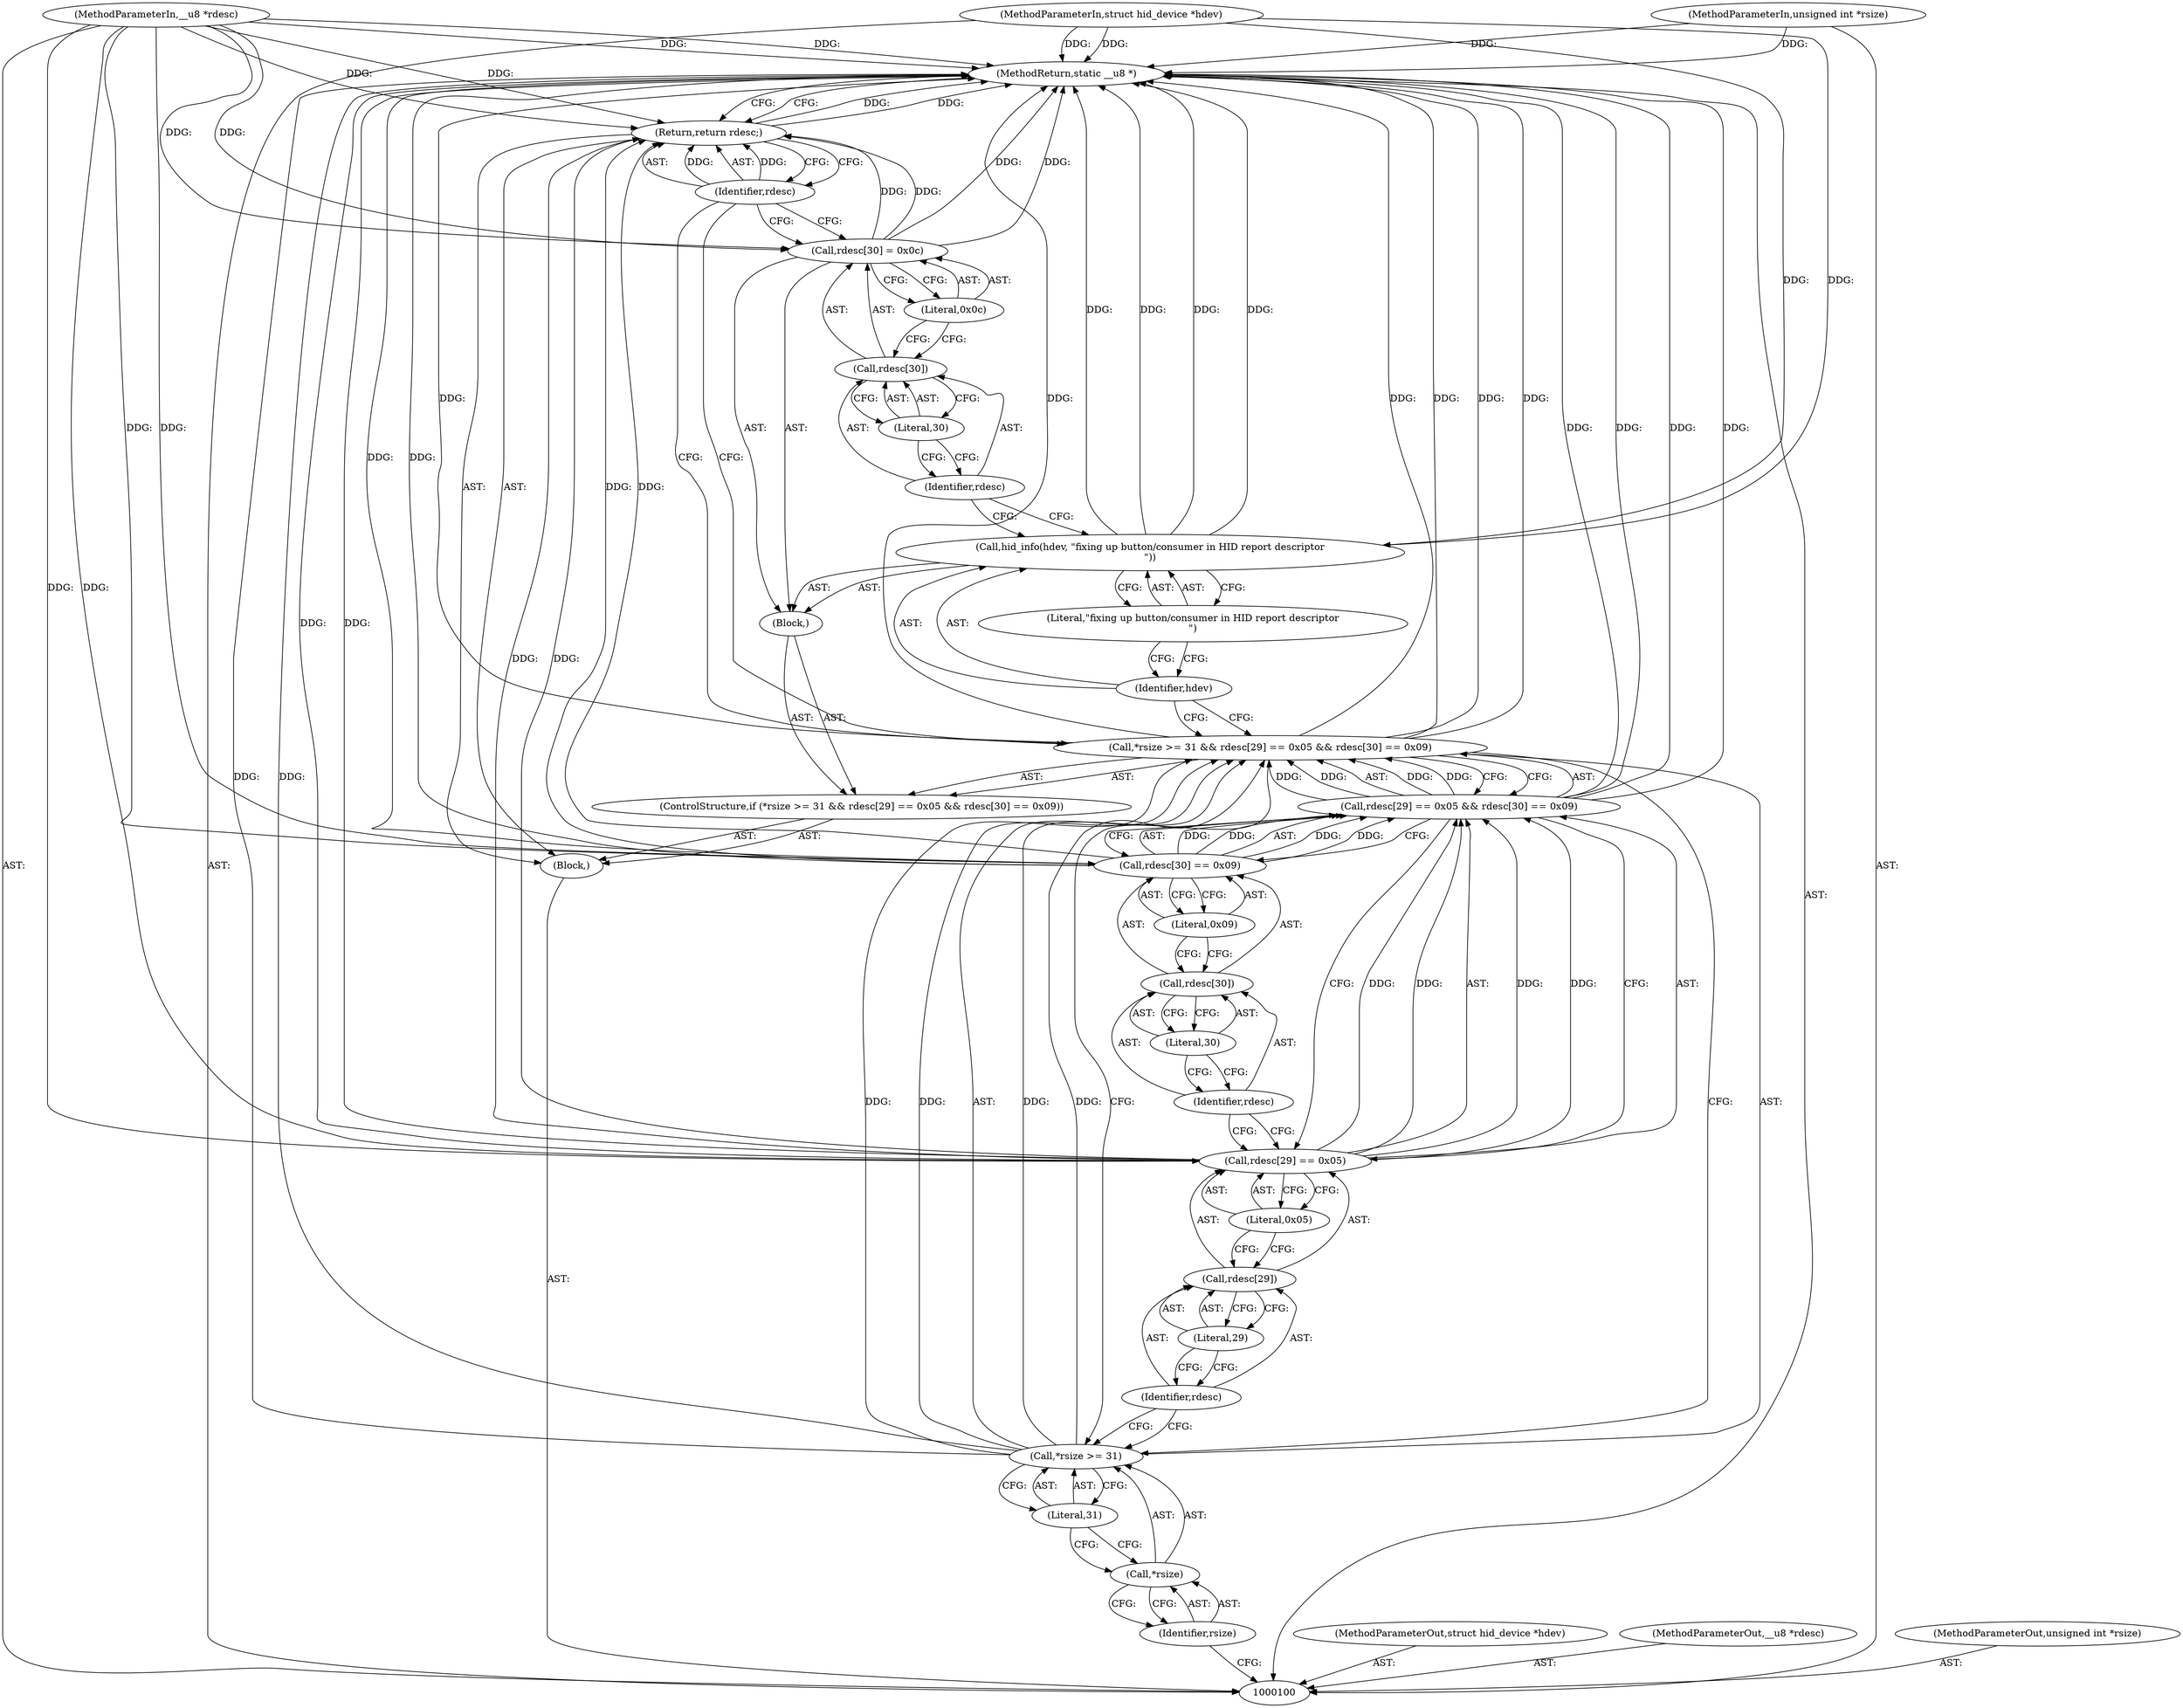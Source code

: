 digraph "0_linux_4ab25786c87eb20857bbb715c3ae34ec8fd6a214_2" {
"1000133" [label="(MethodReturn,static __u8 *)"];
"1000101" [label="(MethodParameterIn,struct hid_device *hdev)"];
"1000176" [label="(MethodParameterOut,struct hid_device *hdev)"];
"1000102" [label="(MethodParameterIn,__u8 *rdesc)"];
"1000177" [label="(MethodParameterOut,__u8 *rdesc)"];
"1000103" [label="(MethodParameterIn,unsigned int *rsize)"];
"1000178" [label="(MethodParameterOut,unsigned int *rsize)"];
"1000104" [label="(Block,)"];
"1000105" [label="(ControlStructure,if (*rsize >= 31 && rdesc[29] == 0x05 && rdesc[30] == 0x09))"];
"1000110" [label="(Literal,31)"];
"1000111" [label="(Call,rdesc[29] == 0x05 && rdesc[30] == 0x09)"];
"1000112" [label="(Call,rdesc[29] == 0x05)"];
"1000113" [label="(Call,rdesc[29])"];
"1000114" [label="(Identifier,rdesc)"];
"1000115" [label="(Literal,29)"];
"1000116" [label="(Literal,0x05)"];
"1000117" [label="(Call,rdesc[30] == 0x09)"];
"1000118" [label="(Call,rdesc[30])"];
"1000119" [label="(Identifier,rdesc)"];
"1000120" [label="(Literal,30)"];
"1000106" [label="(Call,*rsize >= 31 && rdesc[29] == 0x05 && rdesc[30] == 0x09)"];
"1000107" [label="(Call,*rsize >= 31)"];
"1000108" [label="(Call,*rsize)"];
"1000121" [label="(Literal,0x09)"];
"1000109" [label="(Identifier,rsize)"];
"1000122" [label="(Block,)"];
"1000124" [label="(Identifier,hdev)"];
"1000125" [label="(Literal,\"fixing up button/consumer in HID report descriptor\n\")"];
"1000123" [label="(Call,hid_info(hdev, \"fixing up button/consumer in HID report descriptor\n\"))"];
"1000130" [label="(Literal,0x0c)"];
"1000126" [label="(Call,rdesc[30] = 0x0c)"];
"1000127" [label="(Call,rdesc[30])"];
"1000128" [label="(Identifier,rdesc)"];
"1000129" [label="(Literal,30)"];
"1000131" [label="(Return,return rdesc;)"];
"1000132" [label="(Identifier,rdesc)"];
"1000133" -> "1000100"  [label="AST: "];
"1000133" -> "1000131"  [label="CFG: "];
"1000111" -> "1000133"  [label="DDG: "];
"1000111" -> "1000133"  [label="DDG: "];
"1000107" -> "1000133"  [label="DDG: "];
"1000106" -> "1000133"  [label="DDG: "];
"1000106" -> "1000133"  [label="DDG: "];
"1000106" -> "1000133"  [label="DDG: "];
"1000123" -> "1000133"  [label="DDG: "];
"1000123" -> "1000133"  [label="DDG: "];
"1000103" -> "1000133"  [label="DDG: "];
"1000126" -> "1000133"  [label="DDG: "];
"1000117" -> "1000133"  [label="DDG: "];
"1000102" -> "1000133"  [label="DDG: "];
"1000112" -> "1000133"  [label="DDG: "];
"1000101" -> "1000133"  [label="DDG: "];
"1000131" -> "1000133"  [label="DDG: "];
"1000101" -> "1000100"  [label="AST: "];
"1000101" -> "1000133"  [label="DDG: "];
"1000101" -> "1000123"  [label="DDG: "];
"1000176" -> "1000100"  [label="AST: "];
"1000102" -> "1000100"  [label="AST: "];
"1000102" -> "1000133"  [label="DDG: "];
"1000102" -> "1000112"  [label="DDG: "];
"1000102" -> "1000117"  [label="DDG: "];
"1000102" -> "1000126"  [label="DDG: "];
"1000102" -> "1000131"  [label="DDG: "];
"1000177" -> "1000100"  [label="AST: "];
"1000103" -> "1000100"  [label="AST: "];
"1000103" -> "1000133"  [label="DDG: "];
"1000178" -> "1000100"  [label="AST: "];
"1000104" -> "1000100"  [label="AST: "];
"1000105" -> "1000104"  [label="AST: "];
"1000131" -> "1000104"  [label="AST: "];
"1000105" -> "1000104"  [label="AST: "];
"1000106" -> "1000105"  [label="AST: "];
"1000122" -> "1000105"  [label="AST: "];
"1000110" -> "1000107"  [label="AST: "];
"1000110" -> "1000108"  [label="CFG: "];
"1000107" -> "1000110"  [label="CFG: "];
"1000111" -> "1000106"  [label="AST: "];
"1000111" -> "1000112"  [label="CFG: "];
"1000111" -> "1000117"  [label="CFG: "];
"1000112" -> "1000111"  [label="AST: "];
"1000117" -> "1000111"  [label="AST: "];
"1000106" -> "1000111"  [label="CFG: "];
"1000111" -> "1000133"  [label="DDG: "];
"1000111" -> "1000133"  [label="DDG: "];
"1000111" -> "1000106"  [label="DDG: "];
"1000111" -> "1000106"  [label="DDG: "];
"1000112" -> "1000111"  [label="DDG: "];
"1000112" -> "1000111"  [label="DDG: "];
"1000117" -> "1000111"  [label="DDG: "];
"1000117" -> "1000111"  [label="DDG: "];
"1000112" -> "1000111"  [label="AST: "];
"1000112" -> "1000116"  [label="CFG: "];
"1000113" -> "1000112"  [label="AST: "];
"1000116" -> "1000112"  [label="AST: "];
"1000119" -> "1000112"  [label="CFG: "];
"1000111" -> "1000112"  [label="CFG: "];
"1000112" -> "1000133"  [label="DDG: "];
"1000112" -> "1000111"  [label="DDG: "];
"1000112" -> "1000111"  [label="DDG: "];
"1000102" -> "1000112"  [label="DDG: "];
"1000112" -> "1000131"  [label="DDG: "];
"1000113" -> "1000112"  [label="AST: "];
"1000113" -> "1000115"  [label="CFG: "];
"1000114" -> "1000113"  [label="AST: "];
"1000115" -> "1000113"  [label="AST: "];
"1000116" -> "1000113"  [label="CFG: "];
"1000114" -> "1000113"  [label="AST: "];
"1000114" -> "1000107"  [label="CFG: "];
"1000115" -> "1000114"  [label="CFG: "];
"1000115" -> "1000113"  [label="AST: "];
"1000115" -> "1000114"  [label="CFG: "];
"1000113" -> "1000115"  [label="CFG: "];
"1000116" -> "1000112"  [label="AST: "];
"1000116" -> "1000113"  [label="CFG: "];
"1000112" -> "1000116"  [label="CFG: "];
"1000117" -> "1000111"  [label="AST: "];
"1000117" -> "1000121"  [label="CFG: "];
"1000118" -> "1000117"  [label="AST: "];
"1000121" -> "1000117"  [label="AST: "];
"1000111" -> "1000117"  [label="CFG: "];
"1000117" -> "1000133"  [label="DDG: "];
"1000117" -> "1000111"  [label="DDG: "];
"1000117" -> "1000111"  [label="DDG: "];
"1000102" -> "1000117"  [label="DDG: "];
"1000117" -> "1000131"  [label="DDG: "];
"1000118" -> "1000117"  [label="AST: "];
"1000118" -> "1000120"  [label="CFG: "];
"1000119" -> "1000118"  [label="AST: "];
"1000120" -> "1000118"  [label="AST: "];
"1000121" -> "1000118"  [label="CFG: "];
"1000119" -> "1000118"  [label="AST: "];
"1000119" -> "1000112"  [label="CFG: "];
"1000120" -> "1000119"  [label="CFG: "];
"1000120" -> "1000118"  [label="AST: "];
"1000120" -> "1000119"  [label="CFG: "];
"1000118" -> "1000120"  [label="CFG: "];
"1000106" -> "1000105"  [label="AST: "];
"1000106" -> "1000107"  [label="CFG: "];
"1000106" -> "1000111"  [label="CFG: "];
"1000107" -> "1000106"  [label="AST: "];
"1000111" -> "1000106"  [label="AST: "];
"1000124" -> "1000106"  [label="CFG: "];
"1000132" -> "1000106"  [label="CFG: "];
"1000106" -> "1000133"  [label="DDG: "];
"1000106" -> "1000133"  [label="DDG: "];
"1000106" -> "1000133"  [label="DDG: "];
"1000107" -> "1000106"  [label="DDG: "];
"1000107" -> "1000106"  [label="DDG: "];
"1000111" -> "1000106"  [label="DDG: "];
"1000111" -> "1000106"  [label="DDG: "];
"1000107" -> "1000106"  [label="AST: "];
"1000107" -> "1000110"  [label="CFG: "];
"1000108" -> "1000107"  [label="AST: "];
"1000110" -> "1000107"  [label="AST: "];
"1000114" -> "1000107"  [label="CFG: "];
"1000106" -> "1000107"  [label="CFG: "];
"1000107" -> "1000133"  [label="DDG: "];
"1000107" -> "1000106"  [label="DDG: "];
"1000107" -> "1000106"  [label="DDG: "];
"1000108" -> "1000107"  [label="AST: "];
"1000108" -> "1000109"  [label="CFG: "];
"1000109" -> "1000108"  [label="AST: "];
"1000110" -> "1000108"  [label="CFG: "];
"1000121" -> "1000117"  [label="AST: "];
"1000121" -> "1000118"  [label="CFG: "];
"1000117" -> "1000121"  [label="CFG: "];
"1000109" -> "1000108"  [label="AST: "];
"1000109" -> "1000100"  [label="CFG: "];
"1000108" -> "1000109"  [label="CFG: "];
"1000122" -> "1000105"  [label="AST: "];
"1000123" -> "1000122"  [label="AST: "];
"1000126" -> "1000122"  [label="AST: "];
"1000124" -> "1000123"  [label="AST: "];
"1000124" -> "1000106"  [label="CFG: "];
"1000125" -> "1000124"  [label="CFG: "];
"1000125" -> "1000123"  [label="AST: "];
"1000125" -> "1000124"  [label="CFG: "];
"1000123" -> "1000125"  [label="CFG: "];
"1000123" -> "1000122"  [label="AST: "];
"1000123" -> "1000125"  [label="CFG: "];
"1000124" -> "1000123"  [label="AST: "];
"1000125" -> "1000123"  [label="AST: "];
"1000128" -> "1000123"  [label="CFG: "];
"1000123" -> "1000133"  [label="DDG: "];
"1000123" -> "1000133"  [label="DDG: "];
"1000101" -> "1000123"  [label="DDG: "];
"1000130" -> "1000126"  [label="AST: "];
"1000130" -> "1000127"  [label="CFG: "];
"1000126" -> "1000130"  [label="CFG: "];
"1000126" -> "1000122"  [label="AST: "];
"1000126" -> "1000130"  [label="CFG: "];
"1000127" -> "1000126"  [label="AST: "];
"1000130" -> "1000126"  [label="AST: "];
"1000132" -> "1000126"  [label="CFG: "];
"1000126" -> "1000133"  [label="DDG: "];
"1000102" -> "1000126"  [label="DDG: "];
"1000126" -> "1000131"  [label="DDG: "];
"1000127" -> "1000126"  [label="AST: "];
"1000127" -> "1000129"  [label="CFG: "];
"1000128" -> "1000127"  [label="AST: "];
"1000129" -> "1000127"  [label="AST: "];
"1000130" -> "1000127"  [label="CFG: "];
"1000128" -> "1000127"  [label="AST: "];
"1000128" -> "1000123"  [label="CFG: "];
"1000129" -> "1000128"  [label="CFG: "];
"1000129" -> "1000127"  [label="AST: "];
"1000129" -> "1000128"  [label="CFG: "];
"1000127" -> "1000129"  [label="CFG: "];
"1000131" -> "1000104"  [label="AST: "];
"1000131" -> "1000132"  [label="CFG: "];
"1000132" -> "1000131"  [label="AST: "];
"1000133" -> "1000131"  [label="CFG: "];
"1000131" -> "1000133"  [label="DDG: "];
"1000132" -> "1000131"  [label="DDG: "];
"1000126" -> "1000131"  [label="DDG: "];
"1000117" -> "1000131"  [label="DDG: "];
"1000112" -> "1000131"  [label="DDG: "];
"1000102" -> "1000131"  [label="DDG: "];
"1000132" -> "1000131"  [label="AST: "];
"1000132" -> "1000126"  [label="CFG: "];
"1000132" -> "1000106"  [label="CFG: "];
"1000131" -> "1000132"  [label="CFG: "];
"1000132" -> "1000131"  [label="DDG: "];
}
